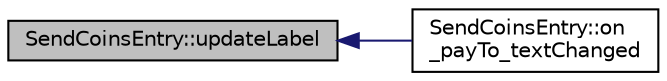digraph "SendCoinsEntry::updateLabel"
{
  edge [fontname="Helvetica",fontsize="10",labelfontname="Helvetica",labelfontsize="10"];
  node [fontname="Helvetica",fontsize="10",shape=record];
  rankdir="LR";
  Node178 [label="SendCoinsEntry::updateLabel",height=0.2,width=0.4,color="black", fillcolor="grey75", style="filled", fontcolor="black"];
  Node178 -> Node179 [dir="back",color="midnightblue",fontsize="10",style="solid",fontname="Helvetica"];
  Node179 [label="SendCoinsEntry::on\l_payTo_textChanged",height=0.2,width=0.4,color="black", fillcolor="white", style="filled",URL="$class_send_coins_entry.html#a73088d2789e8ced5de3a0597fb1f30c5"];
}
